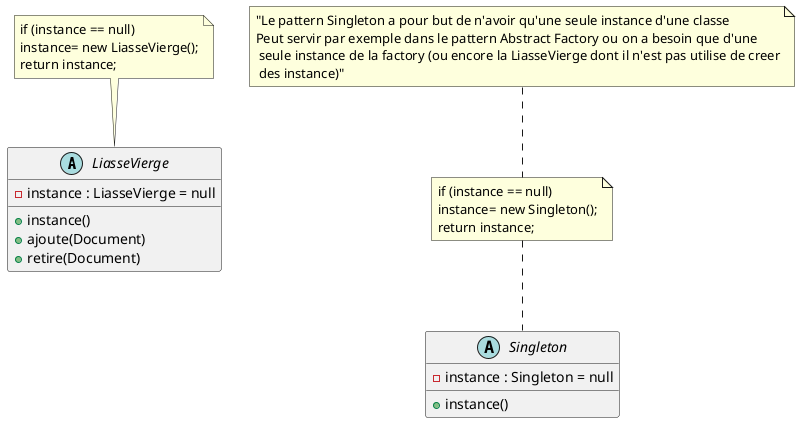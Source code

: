 @startuml

abstract class LiasseVierge{
-instance : LiasseVierge = null
+instance()
+ajoute(Document)
+retire(Document)
}
abstract Singleton{
-instance : Singleton = null
+instance()
}


note "if (instance == null)\ninstance= new LiasseVierge();\nreturn instance;" as N0
N0 .. LiasseVierge

note "if (instance == null)\ninstance= new Singleton();\nreturn instance;" as N1
N1 .. Singleton

note top of N1 : "Le pattern Singleton a pour but de n'avoir qu'une seule instance d'une classe\nPeut servir par exemple dans le pattern Abstract Factory ou on a besoin que d'une\n seule instance de la factory (ou encore la LiasseVierge dont il n'est pas utilise de creer\n des instance)"

@enduml